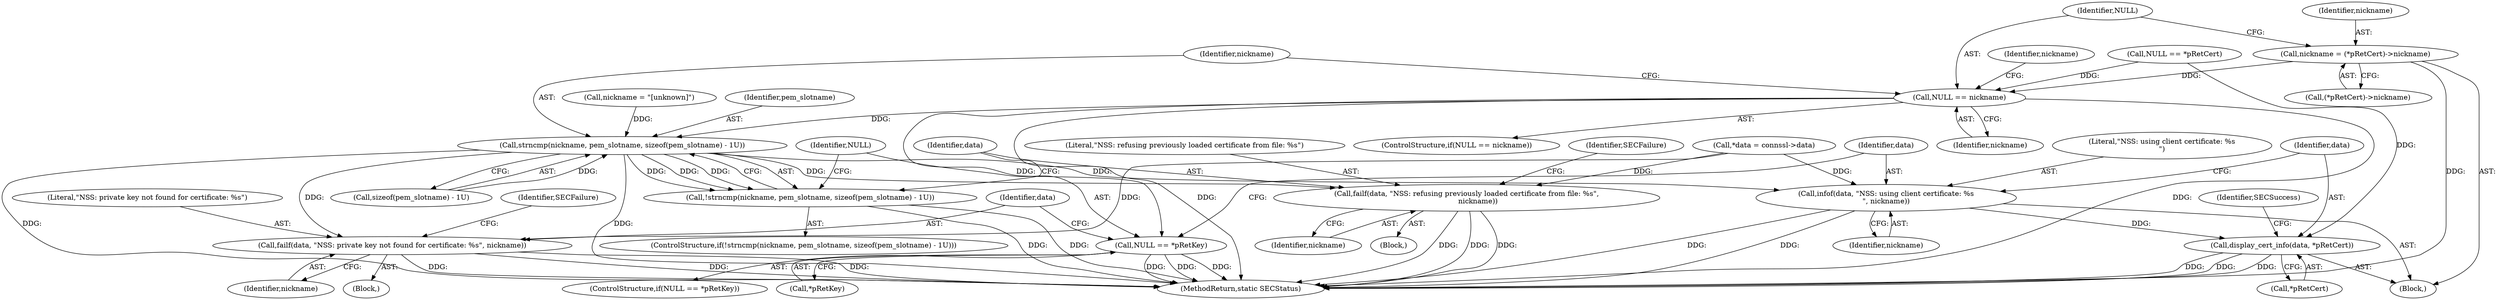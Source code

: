 digraph "0_curl_curl-7_50_2~32@pointer" {
"1000272" [label="(Call,nickname = (*pRetCert)->nickname)"];
"1000279" [label="(Call,NULL == nickname)"];
"1000287" [label="(Call,strncmp(nickname, pem_slotname, sizeof(pem_slotname) - 1U))"];
"1000286" [label="(Call,!strncmp(nickname, pem_slotname, sizeof(pem_slotname) - 1U))"];
"1000295" [label="(Call,failf(data, \"NSS: refusing previously loaded certificate from file: %s\",\n          nickname))"];
"1000307" [label="(Call,failf(data, \"NSS: private key not found for certificate: %s\", nickname))"];
"1000313" [label="(Call,infof(data, \"NSS: using client certificate: %s\n\", nickname))"];
"1000317" [label="(Call,display_cert_info(data, *pRetCert))"];
"1000302" [label="(Call,NULL == *pRetKey)"];
"1000283" [label="(Identifier,nickname)"];
"1000294" [label="(Block,)"];
"1000288" [label="(Identifier,nickname)"];
"1000289" [label="(Identifier,pem_slotname)"];
"1000280" [label="(Identifier,NULL)"];
"1000279" [label="(Call,NULL == nickname)"];
"1000285" [label="(ControlStructure,if(!strncmp(nickname, pem_slotname, sizeof(pem_slotname) - 1U)))"];
"1000313" [label="(Call,infof(data, \"NSS: using client certificate: %s\n\", nickname))"];
"1000309" [label="(Literal,\"NSS: private key not found for certificate: %s\")"];
"1000295" [label="(Call,failf(data, \"NSS: refusing previously loaded certificate from file: %s\",\n          nickname))"];
"1000286" [label="(Call,!strncmp(nickname, pem_slotname, sizeof(pem_slotname) - 1U))"];
"1000296" [label="(Identifier,data)"];
"1000314" [label="(Identifier,data)"];
"1000253" [label="(Call,NULL == *pRetCert)"];
"1000315" [label="(Literal,\"NSS: using client certificate: %s\n\")"];
"1000272" [label="(Call,nickname = (*pRetCert)->nickname)"];
"1000281" [label="(Identifier,nickname)"];
"1000302" [label="(Call,NULL == *pRetKey)"];
"1000117" [label="(Call,*data = connssl->data)"];
"1000318" [label="(Identifier,data)"];
"1000301" [label="(ControlStructure,if(NULL == *pRetKey))"];
"1000273" [label="(Identifier,nickname)"];
"1000290" [label="(Call,sizeof(pem_slotname) - 1U)"];
"1000323" [label="(MethodReturn,static SECStatus)"];
"1000306" [label="(Block,)"];
"1000282" [label="(Call,nickname = \"[unknown]\")"];
"1000319" [label="(Call,*pRetCert)"];
"1000298" [label="(Identifier,nickname)"];
"1000297" [label="(Literal,\"NSS: refusing previously loaded certificate from file: %s\")"];
"1000312" [label="(Identifier,SECFailure)"];
"1000300" [label="(Identifier,SECFailure)"];
"1000109" [label="(Block,)"];
"1000287" [label="(Call,strncmp(nickname, pem_slotname, sizeof(pem_slotname) - 1U))"];
"1000303" [label="(Identifier,NULL)"];
"1000304" [label="(Call,*pRetKey)"];
"1000317" [label="(Call,display_cert_info(data, *pRetCert))"];
"1000308" [label="(Identifier,data)"];
"1000278" [label="(ControlStructure,if(NULL == nickname))"];
"1000307" [label="(Call,failf(data, \"NSS: private key not found for certificate: %s\", nickname))"];
"1000322" [label="(Identifier,SECSuccess)"];
"1000316" [label="(Identifier,nickname)"];
"1000274" [label="(Call,(*pRetCert)->nickname)"];
"1000310" [label="(Identifier,nickname)"];
"1000272" -> "1000109"  [label="AST: "];
"1000272" -> "1000274"  [label="CFG: "];
"1000273" -> "1000272"  [label="AST: "];
"1000274" -> "1000272"  [label="AST: "];
"1000280" -> "1000272"  [label="CFG: "];
"1000272" -> "1000323"  [label="DDG: "];
"1000272" -> "1000279"  [label="DDG: "];
"1000279" -> "1000278"  [label="AST: "];
"1000279" -> "1000281"  [label="CFG: "];
"1000280" -> "1000279"  [label="AST: "];
"1000281" -> "1000279"  [label="AST: "];
"1000283" -> "1000279"  [label="CFG: "];
"1000288" -> "1000279"  [label="CFG: "];
"1000279" -> "1000323"  [label="DDG: "];
"1000279" -> "1000323"  [label="DDG: "];
"1000253" -> "1000279"  [label="DDG: "];
"1000279" -> "1000287"  [label="DDG: "];
"1000279" -> "1000302"  [label="DDG: "];
"1000287" -> "1000286"  [label="AST: "];
"1000287" -> "1000290"  [label="CFG: "];
"1000288" -> "1000287"  [label="AST: "];
"1000289" -> "1000287"  [label="AST: "];
"1000290" -> "1000287"  [label="AST: "];
"1000286" -> "1000287"  [label="CFG: "];
"1000287" -> "1000323"  [label="DDG: "];
"1000287" -> "1000323"  [label="DDG: "];
"1000287" -> "1000286"  [label="DDG: "];
"1000287" -> "1000286"  [label="DDG: "];
"1000287" -> "1000286"  [label="DDG: "];
"1000282" -> "1000287"  [label="DDG: "];
"1000290" -> "1000287"  [label="DDG: "];
"1000287" -> "1000295"  [label="DDG: "];
"1000287" -> "1000307"  [label="DDG: "];
"1000287" -> "1000313"  [label="DDG: "];
"1000286" -> "1000285"  [label="AST: "];
"1000296" -> "1000286"  [label="CFG: "];
"1000303" -> "1000286"  [label="CFG: "];
"1000286" -> "1000323"  [label="DDG: "];
"1000286" -> "1000323"  [label="DDG: "];
"1000295" -> "1000294"  [label="AST: "];
"1000295" -> "1000298"  [label="CFG: "];
"1000296" -> "1000295"  [label="AST: "];
"1000297" -> "1000295"  [label="AST: "];
"1000298" -> "1000295"  [label="AST: "];
"1000300" -> "1000295"  [label="CFG: "];
"1000295" -> "1000323"  [label="DDG: "];
"1000295" -> "1000323"  [label="DDG: "];
"1000295" -> "1000323"  [label="DDG: "];
"1000117" -> "1000295"  [label="DDG: "];
"1000307" -> "1000306"  [label="AST: "];
"1000307" -> "1000310"  [label="CFG: "];
"1000308" -> "1000307"  [label="AST: "];
"1000309" -> "1000307"  [label="AST: "];
"1000310" -> "1000307"  [label="AST: "];
"1000312" -> "1000307"  [label="CFG: "];
"1000307" -> "1000323"  [label="DDG: "];
"1000307" -> "1000323"  [label="DDG: "];
"1000307" -> "1000323"  [label="DDG: "];
"1000117" -> "1000307"  [label="DDG: "];
"1000313" -> "1000109"  [label="AST: "];
"1000313" -> "1000316"  [label="CFG: "];
"1000314" -> "1000313"  [label="AST: "];
"1000315" -> "1000313"  [label="AST: "];
"1000316" -> "1000313"  [label="AST: "];
"1000318" -> "1000313"  [label="CFG: "];
"1000313" -> "1000323"  [label="DDG: "];
"1000313" -> "1000323"  [label="DDG: "];
"1000117" -> "1000313"  [label="DDG: "];
"1000313" -> "1000317"  [label="DDG: "];
"1000317" -> "1000109"  [label="AST: "];
"1000317" -> "1000319"  [label="CFG: "];
"1000318" -> "1000317"  [label="AST: "];
"1000319" -> "1000317"  [label="AST: "];
"1000322" -> "1000317"  [label="CFG: "];
"1000317" -> "1000323"  [label="DDG: "];
"1000317" -> "1000323"  [label="DDG: "];
"1000317" -> "1000323"  [label="DDG: "];
"1000253" -> "1000317"  [label="DDG: "];
"1000302" -> "1000301"  [label="AST: "];
"1000302" -> "1000304"  [label="CFG: "];
"1000303" -> "1000302"  [label="AST: "];
"1000304" -> "1000302"  [label="AST: "];
"1000308" -> "1000302"  [label="CFG: "];
"1000314" -> "1000302"  [label="CFG: "];
"1000302" -> "1000323"  [label="DDG: "];
"1000302" -> "1000323"  [label="DDG: "];
"1000302" -> "1000323"  [label="DDG: "];
}
